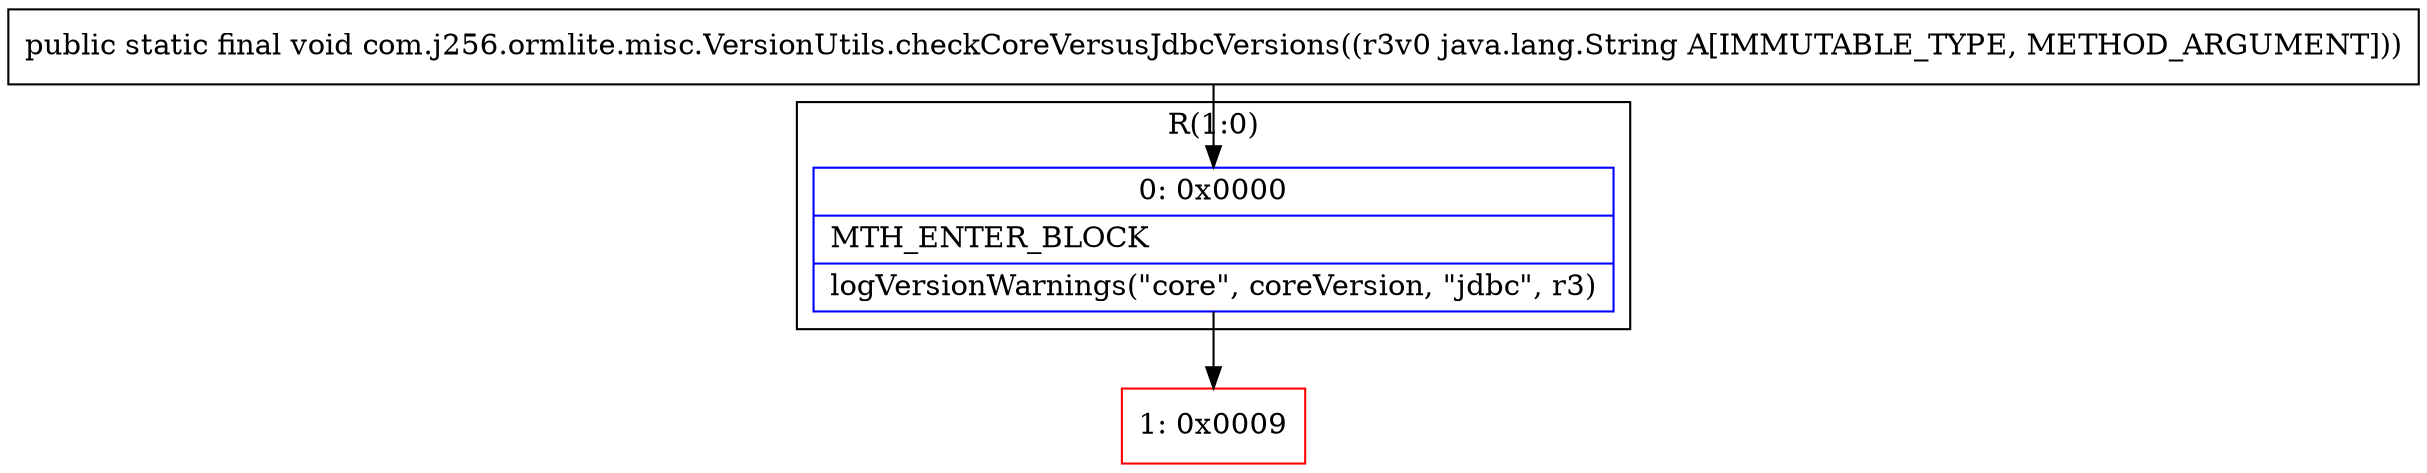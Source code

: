 digraph "CFG forcom.j256.ormlite.misc.VersionUtils.checkCoreVersusJdbcVersions(Ljava\/lang\/String;)V" {
subgraph cluster_Region_1300350855 {
label = "R(1:0)";
node [shape=record,color=blue];
Node_0 [shape=record,label="{0\:\ 0x0000|MTH_ENTER_BLOCK\l|logVersionWarnings(\"core\", coreVersion, \"jdbc\", r3)\l}"];
}
Node_1 [shape=record,color=red,label="{1\:\ 0x0009}"];
MethodNode[shape=record,label="{public static final void com.j256.ormlite.misc.VersionUtils.checkCoreVersusJdbcVersions((r3v0 java.lang.String A[IMMUTABLE_TYPE, METHOD_ARGUMENT])) }"];
MethodNode -> Node_0;
Node_0 -> Node_1;
}

